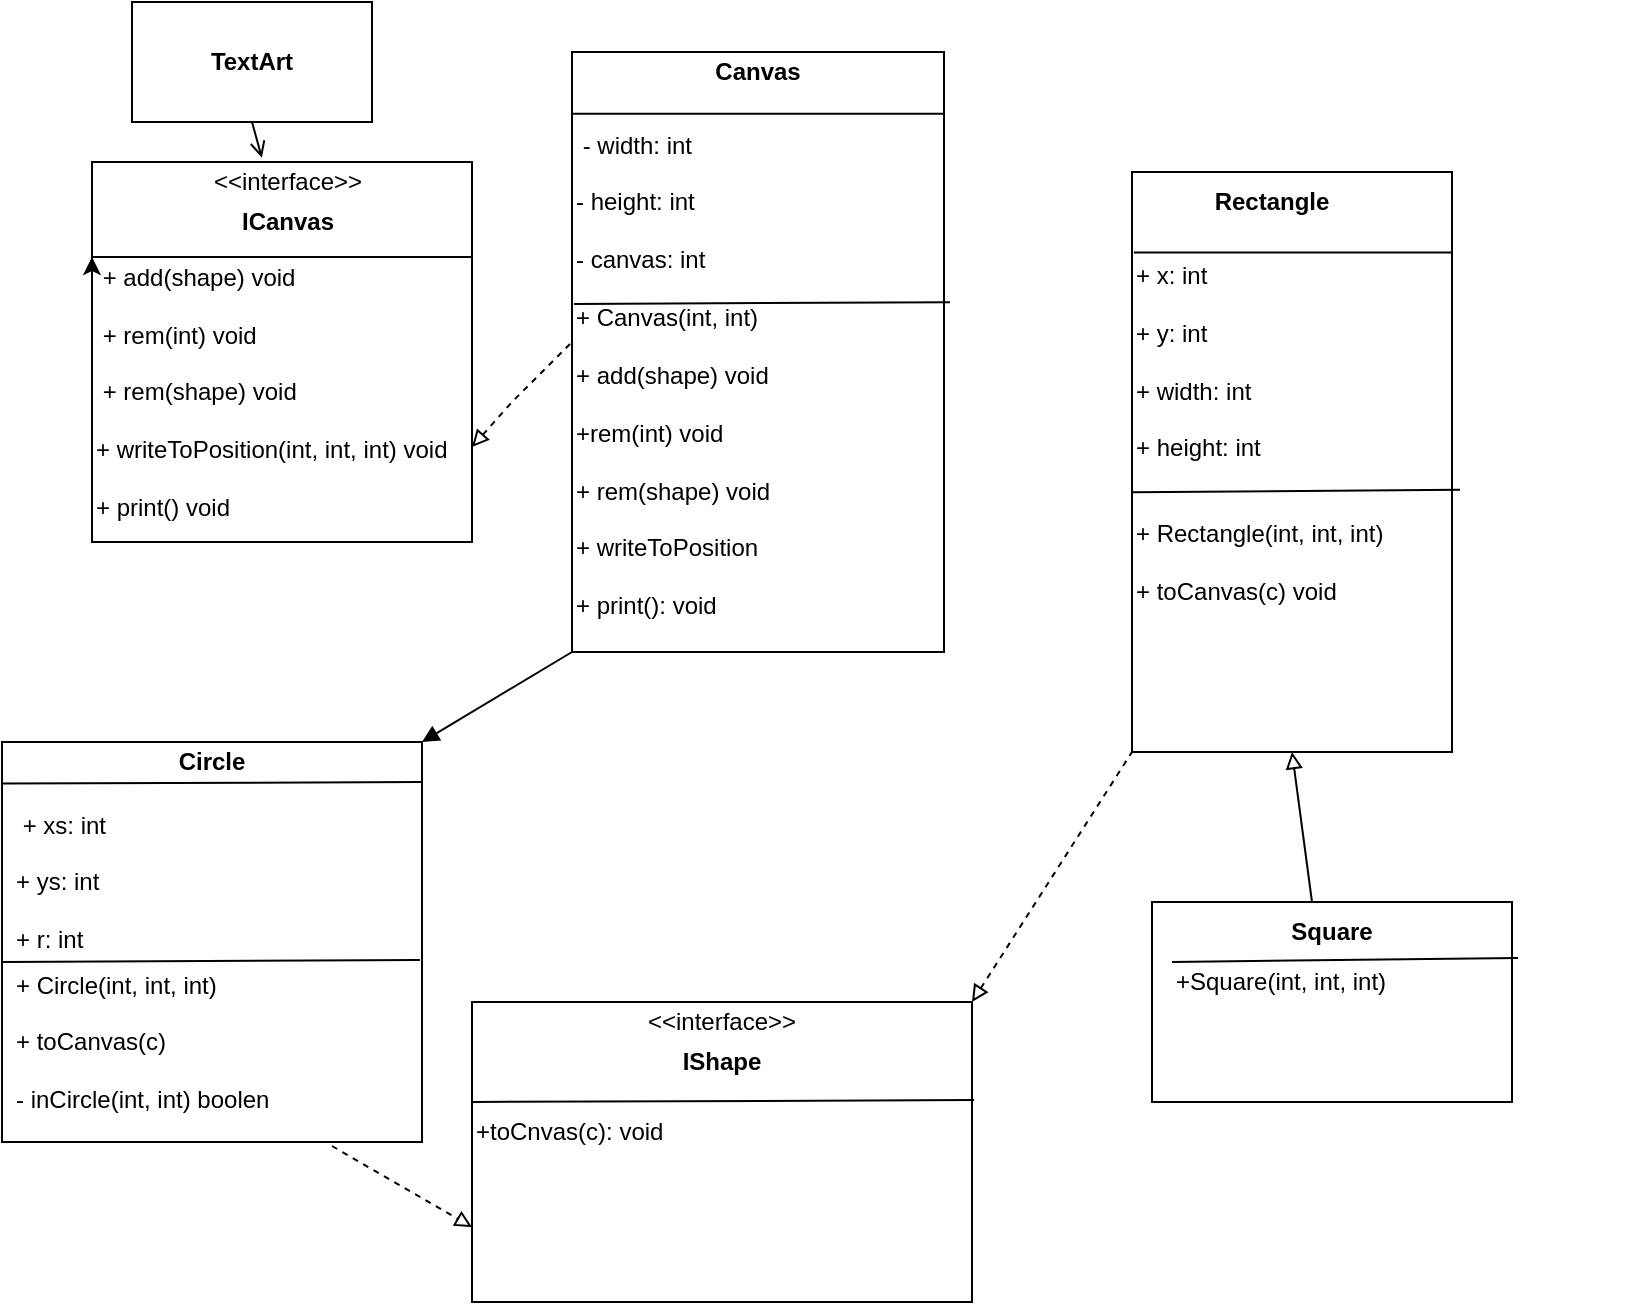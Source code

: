 <mxfile version="12.8.5" type="device"><diagram id="hETov8hzaw69w1ipAHPb" name="Page-1"><mxGraphModel dx="1422" dy="762" grid="1" gridSize="10" guides="1" tooltips="1" connect="1" arrows="1" fold="1" page="1" pageScale="1" pageWidth="827" pageHeight="1169" background="none" math="0" shadow="0"><root><mxCell id="0"/><mxCell id="1" parent="0"/><mxCell id="r0Gbh6yehjZfrEenfbx2-1" value="" style="whiteSpace=wrap;html=1;aspect=fixed;" vertex="1" parent="1"><mxGeometry x="90" y="100" width="190" height="190" as="geometry"/></mxCell><mxCell id="r0Gbh6yehjZfrEenfbx2-2" value="&amp;lt;&amp;lt;interface&amp;gt;&amp;gt;" style="text;html=1;strokeColor=none;fillColor=none;align=center;verticalAlign=middle;whiteSpace=wrap;rounded=0;" vertex="1" parent="1"><mxGeometry x="168" y="100" width="40" height="20" as="geometry"/></mxCell><mxCell id="r0Gbh6yehjZfrEenfbx2-6" value="&lt;b&gt;ICanvas&lt;/b&gt;" style="text;html=1;strokeColor=none;fillColor=none;align=center;verticalAlign=middle;whiteSpace=wrap;rounded=0;" vertex="1" parent="1"><mxGeometry x="168" y="120" width="40" height="20" as="geometry"/></mxCell><mxCell id="r0Gbh6yehjZfrEenfbx2-13" style="edgeStyle=orthogonalEdgeStyle;rounded=0;orthogonalLoop=1;jettySize=auto;html=1;exitX=0;exitY=0.25;exitDx=0;exitDy=0;entryX=0;entryY=0.25;entryDx=0;entryDy=0;" edge="1" parent="1" source="r0Gbh6yehjZfrEenfbx2-9" target="r0Gbh6yehjZfrEenfbx2-1"><mxGeometry relative="1" as="geometry"><Array as="points"><mxPoint x="90" y="183"/></Array></mxGeometry></mxCell><mxCell id="r0Gbh6yehjZfrEenfbx2-9" value="&amp;nbsp;+ add(shape) void&lt;br&gt;&lt;br&gt;&amp;nbsp;+ rem(int) void&lt;br&gt;&lt;br&gt;&amp;nbsp;+ rem(shape) void&lt;br&gt;&lt;br&gt;+ writeToPosition(int, int, int) void&lt;br&gt;&lt;br&gt;+ print() void" style="text;html=1;strokeColor=none;fillColor=none;align=left;verticalAlign=middle;whiteSpace=wrap;rounded=0;" vertex="1" parent="1"><mxGeometry x="90" y="170" width="180" height="90" as="geometry"/></mxCell><mxCell id="r0Gbh6yehjZfrEenfbx2-12" value="" style="endArrow=none;html=1;exitX=0;exitY=0.25;exitDx=0;exitDy=0;entryX=1;entryY=0.25;entryDx=0;entryDy=0;" edge="1" parent="1" source="r0Gbh6yehjZfrEenfbx2-1" target="r0Gbh6yehjZfrEenfbx2-1"><mxGeometry width="50" height="50" relative="1" as="geometry"><mxPoint x="90" y="152.5" as="sourcePoint"/><mxPoint x="300" y="153" as="targetPoint"/></mxGeometry></mxCell><mxCell id="r0Gbh6yehjZfrEenfbx2-15" value="" style="rounded=0;whiteSpace=wrap;html=1;direction=south;" vertex="1" parent="1"><mxGeometry x="330" y="45" width="186" height="300" as="geometry"/></mxCell><mxCell id="r0Gbh6yehjZfrEenfbx2-16" value="&lt;b&gt;Canvas&lt;/b&gt;" style="text;html=1;strokeColor=none;fillColor=none;align=center;verticalAlign=middle;whiteSpace=wrap;rounded=0;" vertex="1" parent="1"><mxGeometry x="403" y="45" width="40" height="20" as="geometry"/></mxCell><mxCell id="r0Gbh6yehjZfrEenfbx2-18" value="" style="endArrow=none;html=1;entryX=0.103;entryY=0;entryDx=0;entryDy=0;entryPerimeter=0;exitX=0.103;exitY=1;exitDx=0;exitDy=0;exitPerimeter=0;" edge="1" parent="1" source="r0Gbh6yehjZfrEenfbx2-15" target="r0Gbh6yehjZfrEenfbx2-15"><mxGeometry width="50" height="50" relative="1" as="geometry"><mxPoint x="389" y="135" as="sourcePoint"/><mxPoint x="439" y="85" as="targetPoint"/></mxGeometry></mxCell><mxCell id="r0Gbh6yehjZfrEenfbx2-19" value="&amp;nbsp;- width: int&lt;br&gt;&lt;br&gt;- height: int&lt;br&gt;&lt;br&gt;- canvas: int" style="text;html=1;strokeColor=none;fillColor=none;align=left;verticalAlign=middle;whiteSpace=wrap;rounded=0;" vertex="1" parent="1"><mxGeometry x="330" y="60" width="170" height="120" as="geometry"/></mxCell><mxCell id="r0Gbh6yehjZfrEenfbx2-20" value="" style="endArrow=none;html=1;entryX=0.417;entryY=-0.016;entryDx=0;entryDy=0;entryPerimeter=0;exitX=0.006;exitY=0.925;exitDx=0;exitDy=0;exitPerimeter=0;" edge="1" parent="1" source="r0Gbh6yehjZfrEenfbx2-19" target="r0Gbh6yehjZfrEenfbx2-15"><mxGeometry width="50" height="50" relative="1" as="geometry"><mxPoint x="370" y="200" as="sourcePoint"/><mxPoint x="420" y="150" as="targetPoint"/></mxGeometry></mxCell><mxCell id="r0Gbh6yehjZfrEenfbx2-21" value="+ Canvas(int, int)&lt;br&gt;&lt;br&gt;+ add(shape) void&lt;br&gt;&lt;br&gt;+rem(int) void&lt;br&gt;&lt;br&gt;+ rem(shape) void&lt;br&gt;&lt;br&gt;+ writeToPosition&lt;br&gt;&lt;br&gt;+ print(): void&amp;nbsp;" style="text;html=1;strokeColor=none;fillColor=none;align=left;verticalAlign=middle;whiteSpace=wrap;rounded=0;" vertex="1" parent="1"><mxGeometry x="330" y="240" width="300" height="20" as="geometry"/></mxCell><mxCell id="r0Gbh6yehjZfrEenfbx2-22" value="" style="endArrow=none;dashed=1;html=1;exitX=1;exitY=0.75;exitDx=0;exitDy=0;rounded=0;startArrow=block;startFill=0;" edge="1" parent="1" source="r0Gbh6yehjZfrEenfbx2-1"><mxGeometry width="50" height="50" relative="1" as="geometry"><mxPoint x="280" y="240" as="sourcePoint"/><mxPoint x="330" y="190" as="targetPoint"/><Array as="points"><mxPoint x="300" y="220"/></Array></mxGeometry></mxCell><mxCell id="r0Gbh6yehjZfrEenfbx2-23" value="" style="rounded=0;whiteSpace=wrap;html=1;direction=south;" vertex="1" parent="1"><mxGeometry x="45" y="390" width="210" height="200" as="geometry"/></mxCell><mxCell id="r0Gbh6yehjZfrEenfbx2-24" value="&lt;b&gt;Circle&lt;/b&gt;" style="text;html=1;strokeColor=none;fillColor=none;align=center;verticalAlign=middle;whiteSpace=wrap;rounded=0;" vertex="1" parent="1"><mxGeometry x="130" y="390" width="40" height="20" as="geometry"/></mxCell><mxCell id="r0Gbh6yehjZfrEenfbx2-26" value="" style="endArrow=none;html=1;entryX=0.1;entryY=0;entryDx=0;entryDy=0;entryPerimeter=0;exitX=0.104;exitY=1;exitDx=0;exitDy=0;exitPerimeter=0;" edge="1" parent="1" source="r0Gbh6yehjZfrEenfbx2-23" target="r0Gbh6yehjZfrEenfbx2-23"><mxGeometry width="50" height="50" relative="1" as="geometry"><mxPoint x="100" y="470" as="sourcePoint"/><mxPoint x="150" y="420" as="targetPoint"/></mxGeometry></mxCell><mxCell id="r0Gbh6yehjZfrEenfbx2-27" value="&amp;nbsp;+ xs: int&lt;br&gt;&lt;br&gt;+ ys: int&lt;br&gt;&lt;br&gt;+ r: int" style="text;html=1;strokeColor=none;fillColor=none;align=left;verticalAlign=middle;whiteSpace=wrap;rounded=0;" vertex="1" parent="1"><mxGeometry x="50" y="450" width="340" height="20" as="geometry"/></mxCell><mxCell id="r0Gbh6yehjZfrEenfbx2-29" value="+ Circle(int, int, int)&lt;br&gt;&lt;br&gt;+ toCanvas(c)&lt;br&gt;&lt;br&gt;- inCircle(int, int) boolen" style="text;html=1;strokeColor=none;fillColor=none;align=left;verticalAlign=middle;whiteSpace=wrap;rounded=0;" vertex="1" parent="1"><mxGeometry x="50" y="530" width="300" height="20" as="geometry"/></mxCell><mxCell id="r0Gbh6yehjZfrEenfbx2-30" value="" style="endArrow=none;html=1;entryX=0.545;entryY=0.005;entryDx=0;entryDy=0;entryPerimeter=0;" edge="1" parent="1" target="r0Gbh6yehjZfrEenfbx2-23"><mxGeometry width="50" height="50" relative="1" as="geometry"><mxPoint x="45" y="500" as="sourcePoint"/><mxPoint x="95" y="450" as="targetPoint"/></mxGeometry></mxCell><mxCell id="r0Gbh6yehjZfrEenfbx2-31" value="" style="rounded=0;whiteSpace=wrap;html=1;" vertex="1" parent="1"><mxGeometry x="280" y="520" width="250" height="150" as="geometry"/></mxCell><mxCell id="r0Gbh6yehjZfrEenfbx2-32" value="" style="endArrow=none;html=1;entryX=1;entryY=1;entryDx=0;entryDy=0;startArrow=block;startFill=1;" edge="1" parent="1" target="r0Gbh6yehjZfrEenfbx2-15"><mxGeometry width="50" height="50" relative="1" as="geometry"><mxPoint x="255" y="390" as="sourcePoint"/><mxPoint x="305" y="340" as="targetPoint"/></mxGeometry></mxCell><mxCell id="r0Gbh6yehjZfrEenfbx2-33" value="&amp;lt;&amp;lt;interface&amp;gt;&amp;gt;" style="text;html=1;strokeColor=none;fillColor=none;align=center;verticalAlign=middle;whiteSpace=wrap;rounded=0;" vertex="1" parent="1"><mxGeometry x="385" y="520" width="40" height="20" as="geometry"/></mxCell><mxCell id="r0Gbh6yehjZfrEenfbx2-34" value="&lt;b&gt;IShape&lt;/b&gt;" style="text;html=1;strokeColor=none;fillColor=none;align=center;verticalAlign=middle;whiteSpace=wrap;rounded=0;" vertex="1" parent="1"><mxGeometry x="385" y="540" width="40" height="20" as="geometry"/></mxCell><mxCell id="r0Gbh6yehjZfrEenfbx2-35" value="" style="endArrow=none;html=1;entryX=1.004;entryY=0.327;entryDx=0;entryDy=0;entryPerimeter=0;" edge="1" parent="1" target="r0Gbh6yehjZfrEenfbx2-31"><mxGeometry width="50" height="50" relative="1" as="geometry"><mxPoint x="280" y="570" as="sourcePoint"/><mxPoint x="330" y="520" as="targetPoint"/></mxGeometry></mxCell><mxCell id="r0Gbh6yehjZfrEenfbx2-36" value="+toCnvas(c): void" style="text;html=1;strokeColor=none;fillColor=none;align=left;verticalAlign=middle;whiteSpace=wrap;rounded=0;" vertex="1" parent="1"><mxGeometry x="280" y="577" width="360" height="15" as="geometry"/></mxCell><mxCell id="r0Gbh6yehjZfrEenfbx2-37" value="" style="endArrow=block;dashed=1;html=1;entryX=0;entryY=0.75;entryDx=0;entryDy=0;endFill=0;" edge="1" parent="1" target="r0Gbh6yehjZfrEenfbx2-31"><mxGeometry width="50" height="50" relative="1" as="geometry"><mxPoint x="210" y="592" as="sourcePoint"/><mxPoint x="260" y="542" as="targetPoint"/></mxGeometry></mxCell><mxCell id="r0Gbh6yehjZfrEenfbx2-38" value="" style="rounded=0;whiteSpace=wrap;html=1;" vertex="1" parent="1"><mxGeometry x="110" y="20" width="120" height="60" as="geometry"/></mxCell><mxCell id="r0Gbh6yehjZfrEenfbx2-39" value="&lt;b&gt;TextArt&lt;/b&gt;" style="text;html=1;strokeColor=none;fillColor=none;align=center;verticalAlign=middle;whiteSpace=wrap;rounded=0;" vertex="1" parent="1"><mxGeometry x="150" y="40" width="40" height="20" as="geometry"/></mxCell><mxCell id="r0Gbh6yehjZfrEenfbx2-40" value="" style="endArrow=none;html=1;exitX=0.447;exitY=-0.011;exitDx=0;exitDy=0;exitPerimeter=0;startArrow=open;startFill=0;" edge="1" parent="1" source="r0Gbh6yehjZfrEenfbx2-1"><mxGeometry width="50" height="50" relative="1" as="geometry"><mxPoint x="120" y="130" as="sourcePoint"/><mxPoint x="170" y="80" as="targetPoint"/></mxGeometry></mxCell><mxCell id="r0Gbh6yehjZfrEenfbx2-41" value="" style="rounded=0;whiteSpace=wrap;html=1;direction=south;" vertex="1" parent="1"><mxGeometry x="610" y="105" width="160" height="290" as="geometry"/></mxCell><mxCell id="r0Gbh6yehjZfrEenfbx2-42" value="&lt;b&gt;Rectangle&lt;/b&gt;" style="text;html=1;strokeColor=none;fillColor=none;align=center;verticalAlign=middle;whiteSpace=wrap;rounded=0;" vertex="1" parent="1"><mxGeometry x="660" y="110" width="40" height="20" as="geometry"/></mxCell><mxCell id="r0Gbh6yehjZfrEenfbx2-43" value="" style="endArrow=none;html=1;entryX=0.139;entryY=0;entryDx=0;entryDy=0;entryPerimeter=0;exitX=0.139;exitY=0.994;exitDx=0;exitDy=0;exitPerimeter=0;" edge="1" parent="1" source="r0Gbh6yehjZfrEenfbx2-41" target="r0Gbh6yehjZfrEenfbx2-41"><mxGeometry width="50" height="50" relative="1" as="geometry"><mxPoint x="600" y="145" as="sourcePoint"/><mxPoint x="650" y="95" as="targetPoint"/></mxGeometry></mxCell><mxCell id="r0Gbh6yehjZfrEenfbx2-44" value="+ x: int&lt;br&gt;&lt;br&gt;+ y: int&lt;br&gt;&lt;br&gt;+ width: int&lt;br&gt;&lt;br&gt;+ height: int" style="text;html=1;strokeColor=none;fillColor=none;align=left;verticalAlign=middle;whiteSpace=wrap;rounded=0;" vertex="1" parent="1"><mxGeometry x="610" y="190" width="250" height="20" as="geometry"/></mxCell><mxCell id="r0Gbh6yehjZfrEenfbx2-45" value="&lt;div&gt;&lt;span&gt;+ Rectangle(int, int, int)&lt;/span&gt;&lt;/div&gt;&lt;div&gt;&lt;span&gt;&lt;br&gt;&lt;/span&gt;&lt;/div&gt;&lt;div&gt;&lt;span&gt;+ toCanvas(c) void&lt;/span&gt;&lt;/div&gt;" style="text;html=1;strokeColor=none;fillColor=none;align=left;verticalAlign=middle;whiteSpace=wrap;rounded=0;" vertex="1" parent="1"><mxGeometry x="610" y="290" width="200" height="20" as="geometry"/></mxCell><mxCell id="r0Gbh6yehjZfrEenfbx2-46" value="" style="endArrow=none;html=1;entryX=0.548;entryY=-0.025;entryDx=0;entryDy=0;entryPerimeter=0;exitX=0.552;exitY=1;exitDx=0;exitDy=0;exitPerimeter=0;" edge="1" parent="1" source="r0Gbh6yehjZfrEenfbx2-41" target="r0Gbh6yehjZfrEenfbx2-41"><mxGeometry width="50" height="50" relative="1" as="geometry"><mxPoint x="610" y="270" as="sourcePoint"/><mxPoint x="660" y="220" as="targetPoint"/></mxGeometry></mxCell><mxCell id="r0Gbh6yehjZfrEenfbx2-47" value="" style="endArrow=none;dashed=1;html=1;entryX=1;entryY=1;entryDx=0;entryDy=0;startArrow=block;startFill=0;" edge="1" parent="1" target="r0Gbh6yehjZfrEenfbx2-41"><mxGeometry width="50" height="50" relative="1" as="geometry"><mxPoint x="530" y="520" as="sourcePoint"/><mxPoint x="580" y="470" as="targetPoint"/></mxGeometry></mxCell><mxCell id="r0Gbh6yehjZfrEenfbx2-48" value="" style="rounded=0;whiteSpace=wrap;html=1;" vertex="1" parent="1"><mxGeometry x="620" y="470" width="180" height="100" as="geometry"/></mxCell><mxCell id="r0Gbh6yehjZfrEenfbx2-49" value="&lt;b&gt;Square&lt;/b&gt;" style="text;html=1;strokeColor=none;fillColor=none;align=center;verticalAlign=middle;whiteSpace=wrap;rounded=0;" vertex="1" parent="1"><mxGeometry x="690" y="470" width="40" height="30" as="geometry"/></mxCell><mxCell id="r0Gbh6yehjZfrEenfbx2-50" value="" style="endArrow=none;html=1;exitX=0;exitY=0;exitDx=0;exitDy=0;" edge="1" parent="1" source="r0Gbh6yehjZfrEenfbx2-51"><mxGeometry width="50" height="50" relative="1" as="geometry"><mxPoint x="620" y="490" as="sourcePoint"/><mxPoint x="803" y="498" as="targetPoint"/></mxGeometry></mxCell><mxCell id="r0Gbh6yehjZfrEenfbx2-51" value="+Square(int, int, int)" style="text;html=1;strokeColor=none;fillColor=none;align=left;verticalAlign=middle;whiteSpace=wrap;rounded=0;" vertex="1" parent="1"><mxGeometry x="630" y="500" width="150" height="20" as="geometry"/></mxCell><mxCell id="r0Gbh6yehjZfrEenfbx2-55" value="" style="endArrow=block;html=1;exitX=0.25;exitY=0;exitDx=0;exitDy=0;startArrow=none;startFill=0;endFill=0;" edge="1" parent="1" source="r0Gbh6yehjZfrEenfbx2-49"><mxGeometry width="50" height="50" relative="1" as="geometry"><mxPoint x="640" y="445" as="sourcePoint"/><mxPoint x="690" y="395" as="targetPoint"/></mxGeometry></mxCell></root></mxGraphModel></diagram></mxfile>